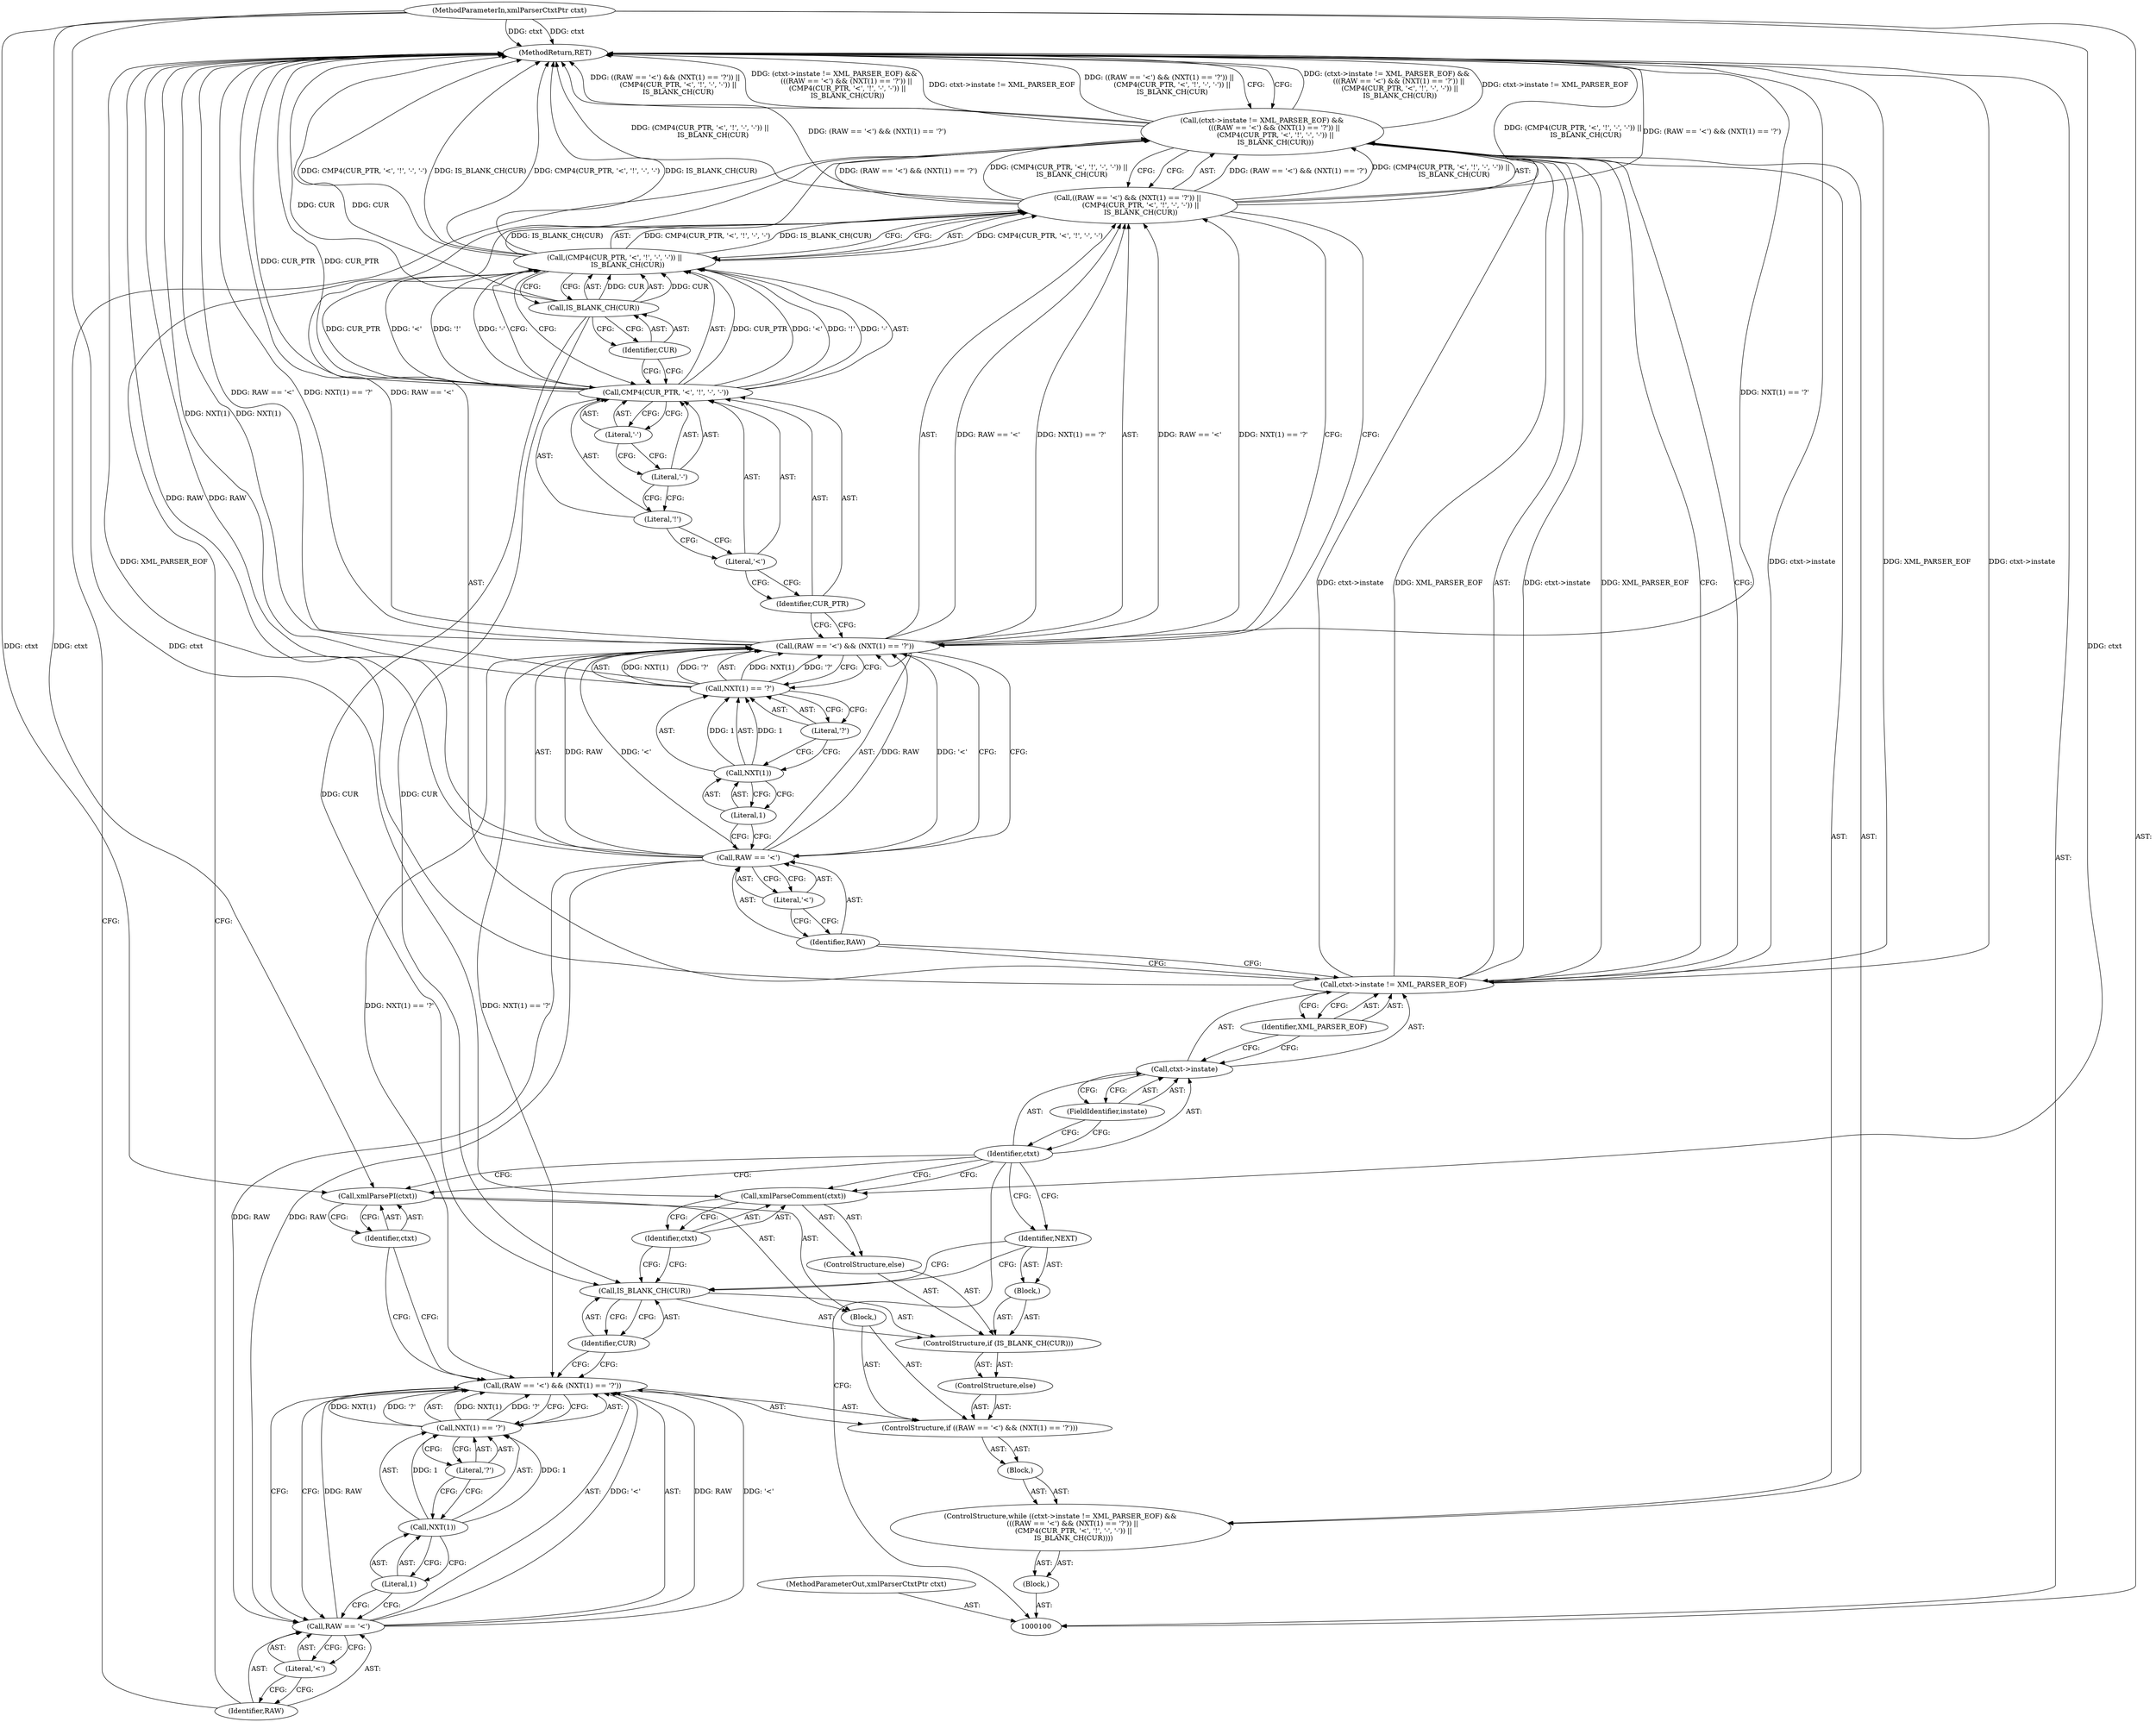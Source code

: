 digraph "0_Chrome_d0947db40187f4708c58e64cbd6013faf9eddeed_24" {
"1000150" [label="(MethodReturn,RET)"];
"1000101" [label="(MethodParameterIn,xmlParserCtxtPtr ctxt)"];
"1000206" [label="(MethodParameterOut,xmlParserCtxtPtr ctxt)"];
"1000102" [label="(Block,)"];
"1000147" [label="(ControlStructure,else)"];
"1000149" [label="(Identifier,ctxt)"];
"1000148" [label="(Call,xmlParseComment(ctxt))"];
"1000104" [label="(Call,(ctxt->instate != XML_PARSER_EOF) &&\n           (((RAW == '<') && (NXT(1) == '?')) ||\n            (CMP4(CUR_PTR, '<', '!', '-', '-')) ||\n            IS_BLANK_CH(CUR)))"];
"1000105" [label="(Call,ctxt->instate != XML_PARSER_EOF)"];
"1000106" [label="(Call,ctxt->instate)"];
"1000107" [label="(Identifier,ctxt)"];
"1000108" [label="(FieldIdentifier,instate)"];
"1000109" [label="(Identifier,XML_PARSER_EOF)"];
"1000103" [label="(ControlStructure,while ((ctxt->instate != XML_PARSER_EOF) &&\n           (((RAW == '<') && (NXT(1) == '?')) ||\n            (CMP4(CUR_PTR, '<', '!', '-', '-')) ||\n            IS_BLANK_CH(CUR))))"];
"1000110" [label="(Call,((RAW == '<') && (NXT(1) == '?')) ||\n            (CMP4(CUR_PTR, '<', '!', '-', '-')) ||\n            IS_BLANK_CH(CUR))"];
"1000111" [label="(Call,(RAW == '<') && (NXT(1) == '?'))"];
"1000112" [label="(Call,RAW == '<')"];
"1000113" [label="(Identifier,RAW)"];
"1000114" [label="(Literal,'<')"];
"1000115" [label="(Call,NXT(1) == '?')"];
"1000116" [label="(Call,NXT(1))"];
"1000117" [label="(Literal,1)"];
"1000118" [label="(Literal,'?')"];
"1000119" [label="(Call,(CMP4(CUR_PTR, '<', '!', '-', '-')) ||\n            IS_BLANK_CH(CUR))"];
"1000120" [label="(Call,CMP4(CUR_PTR, '<', '!', '-', '-'))"];
"1000121" [label="(Identifier,CUR_PTR)"];
"1000122" [label="(Literal,'<')"];
"1000123" [label="(Literal,'!')"];
"1000124" [label="(Literal,'-')"];
"1000125" [label="(Literal,'-')"];
"1000126" [label="(Call,IS_BLANK_CH(CUR))"];
"1000127" [label="(Identifier,CUR)"];
"1000128" [label="(Block,)"];
"1000130" [label="(Call,(RAW == '<') && (NXT(1) == '?'))"];
"1000131" [label="(Call,RAW == '<')"];
"1000132" [label="(Identifier,RAW)"];
"1000133" [label="(Literal,'<')"];
"1000134" [label="(Call,NXT(1) == '?')"];
"1000135" [label="(Call,NXT(1))"];
"1000136" [label="(Literal,1)"];
"1000137" [label="(Literal,'?')"];
"1000138" [label="(Block,)"];
"1000129" [label="(ControlStructure,if ((RAW == '<') && (NXT(1) == '?')))"];
"1000140" [label="(Identifier,ctxt)"];
"1000139" [label="(Call,xmlParsePI(ctxt))"];
"1000143" [label="(Call,IS_BLANK_CH(CUR))"];
"1000144" [label="(Identifier,CUR)"];
"1000145" [label="(Block,)"];
"1000141" [label="(ControlStructure,else)"];
"1000142" [label="(ControlStructure,if (IS_BLANK_CH(CUR)))"];
"1000146" [label="(Identifier,NEXT)"];
"1000150" -> "1000100"  [label="AST: "];
"1000150" -> "1000104"  [label="CFG: "];
"1000119" -> "1000150"  [label="DDG: IS_BLANK_CH(CUR)"];
"1000119" -> "1000150"  [label="DDG: CMP4(CUR_PTR, '<', '!', '-', '-')"];
"1000104" -> "1000150"  [label="DDG: (ctxt->instate != XML_PARSER_EOF) &&\n           (((RAW == '<') && (NXT(1) == '?')) ||\n            (CMP4(CUR_PTR, '<', '!', '-', '-')) ||\n            IS_BLANK_CH(CUR))"];
"1000104" -> "1000150"  [label="DDG: ctxt->instate != XML_PARSER_EOF"];
"1000104" -> "1000150"  [label="DDG: ((RAW == '<') && (NXT(1) == '?')) ||\n            (CMP4(CUR_PTR, '<', '!', '-', '-')) ||\n            IS_BLANK_CH(CUR)"];
"1000126" -> "1000150"  [label="DDG: CUR"];
"1000111" -> "1000150"  [label="DDG: RAW == '<'"];
"1000111" -> "1000150"  [label="DDG: NXT(1) == '?'"];
"1000110" -> "1000150"  [label="DDG: (CMP4(CUR_PTR, '<', '!', '-', '-')) ||\n            IS_BLANK_CH(CUR)"];
"1000110" -> "1000150"  [label="DDG: (RAW == '<') && (NXT(1) == '?')"];
"1000120" -> "1000150"  [label="DDG: CUR_PTR"];
"1000112" -> "1000150"  [label="DDG: RAW"];
"1000101" -> "1000150"  [label="DDG: ctxt"];
"1000115" -> "1000150"  [label="DDG: NXT(1)"];
"1000105" -> "1000150"  [label="DDG: ctxt->instate"];
"1000105" -> "1000150"  [label="DDG: XML_PARSER_EOF"];
"1000101" -> "1000100"  [label="AST: "];
"1000101" -> "1000150"  [label="DDG: ctxt"];
"1000101" -> "1000139"  [label="DDG: ctxt"];
"1000101" -> "1000148"  [label="DDG: ctxt"];
"1000206" -> "1000100"  [label="AST: "];
"1000102" -> "1000100"  [label="AST: "];
"1000103" -> "1000102"  [label="AST: "];
"1000147" -> "1000142"  [label="AST: "];
"1000148" -> "1000147"  [label="AST: "];
"1000149" -> "1000148"  [label="AST: "];
"1000149" -> "1000143"  [label="CFG: "];
"1000148" -> "1000149"  [label="CFG: "];
"1000148" -> "1000147"  [label="AST: "];
"1000148" -> "1000149"  [label="CFG: "];
"1000149" -> "1000148"  [label="AST: "];
"1000107" -> "1000148"  [label="CFG: "];
"1000101" -> "1000148"  [label="DDG: ctxt"];
"1000104" -> "1000103"  [label="AST: "];
"1000104" -> "1000105"  [label="CFG: "];
"1000104" -> "1000110"  [label="CFG: "];
"1000105" -> "1000104"  [label="AST: "];
"1000110" -> "1000104"  [label="AST: "];
"1000132" -> "1000104"  [label="CFG: "];
"1000150" -> "1000104"  [label="CFG: "];
"1000104" -> "1000150"  [label="DDG: (ctxt->instate != XML_PARSER_EOF) &&\n           (((RAW == '<') && (NXT(1) == '?')) ||\n            (CMP4(CUR_PTR, '<', '!', '-', '-')) ||\n            IS_BLANK_CH(CUR))"];
"1000104" -> "1000150"  [label="DDG: ctxt->instate != XML_PARSER_EOF"];
"1000104" -> "1000150"  [label="DDG: ((RAW == '<') && (NXT(1) == '?')) ||\n            (CMP4(CUR_PTR, '<', '!', '-', '-')) ||\n            IS_BLANK_CH(CUR)"];
"1000105" -> "1000104"  [label="DDG: ctxt->instate"];
"1000105" -> "1000104"  [label="DDG: XML_PARSER_EOF"];
"1000110" -> "1000104"  [label="DDG: (RAW == '<') && (NXT(1) == '?')"];
"1000110" -> "1000104"  [label="DDG: (CMP4(CUR_PTR, '<', '!', '-', '-')) ||\n            IS_BLANK_CH(CUR)"];
"1000105" -> "1000104"  [label="AST: "];
"1000105" -> "1000109"  [label="CFG: "];
"1000106" -> "1000105"  [label="AST: "];
"1000109" -> "1000105"  [label="AST: "];
"1000113" -> "1000105"  [label="CFG: "];
"1000104" -> "1000105"  [label="CFG: "];
"1000105" -> "1000150"  [label="DDG: ctxt->instate"];
"1000105" -> "1000150"  [label="DDG: XML_PARSER_EOF"];
"1000105" -> "1000104"  [label="DDG: ctxt->instate"];
"1000105" -> "1000104"  [label="DDG: XML_PARSER_EOF"];
"1000106" -> "1000105"  [label="AST: "];
"1000106" -> "1000108"  [label="CFG: "];
"1000107" -> "1000106"  [label="AST: "];
"1000108" -> "1000106"  [label="AST: "];
"1000109" -> "1000106"  [label="CFG: "];
"1000107" -> "1000106"  [label="AST: "];
"1000107" -> "1000139"  [label="CFG: "];
"1000107" -> "1000146"  [label="CFG: "];
"1000107" -> "1000148"  [label="CFG: "];
"1000107" -> "1000100"  [label="CFG: "];
"1000108" -> "1000107"  [label="CFG: "];
"1000108" -> "1000106"  [label="AST: "];
"1000108" -> "1000107"  [label="CFG: "];
"1000106" -> "1000108"  [label="CFG: "];
"1000109" -> "1000105"  [label="AST: "];
"1000109" -> "1000106"  [label="CFG: "];
"1000105" -> "1000109"  [label="CFG: "];
"1000103" -> "1000102"  [label="AST: "];
"1000104" -> "1000103"  [label="AST: "];
"1000128" -> "1000103"  [label="AST: "];
"1000110" -> "1000104"  [label="AST: "];
"1000110" -> "1000111"  [label="CFG: "];
"1000110" -> "1000119"  [label="CFG: "];
"1000111" -> "1000110"  [label="AST: "];
"1000119" -> "1000110"  [label="AST: "];
"1000104" -> "1000110"  [label="CFG: "];
"1000110" -> "1000150"  [label="DDG: (CMP4(CUR_PTR, '<', '!', '-', '-')) ||\n            IS_BLANK_CH(CUR)"];
"1000110" -> "1000150"  [label="DDG: (RAW == '<') && (NXT(1) == '?')"];
"1000110" -> "1000104"  [label="DDG: (RAW == '<') && (NXT(1) == '?')"];
"1000110" -> "1000104"  [label="DDG: (CMP4(CUR_PTR, '<', '!', '-', '-')) ||\n            IS_BLANK_CH(CUR)"];
"1000111" -> "1000110"  [label="DDG: RAW == '<'"];
"1000111" -> "1000110"  [label="DDG: NXT(1) == '?'"];
"1000119" -> "1000110"  [label="DDG: CMP4(CUR_PTR, '<', '!', '-', '-')"];
"1000119" -> "1000110"  [label="DDG: IS_BLANK_CH(CUR)"];
"1000111" -> "1000110"  [label="AST: "];
"1000111" -> "1000112"  [label="CFG: "];
"1000111" -> "1000115"  [label="CFG: "];
"1000112" -> "1000111"  [label="AST: "];
"1000115" -> "1000111"  [label="AST: "];
"1000121" -> "1000111"  [label="CFG: "];
"1000110" -> "1000111"  [label="CFG: "];
"1000111" -> "1000150"  [label="DDG: RAW == '<'"];
"1000111" -> "1000150"  [label="DDG: NXT(1) == '?'"];
"1000111" -> "1000110"  [label="DDG: RAW == '<'"];
"1000111" -> "1000110"  [label="DDG: NXT(1) == '?'"];
"1000112" -> "1000111"  [label="DDG: RAW"];
"1000112" -> "1000111"  [label="DDG: '<'"];
"1000115" -> "1000111"  [label="DDG: NXT(1)"];
"1000115" -> "1000111"  [label="DDG: '?'"];
"1000111" -> "1000130"  [label="DDG: NXT(1) == '?'"];
"1000112" -> "1000111"  [label="AST: "];
"1000112" -> "1000114"  [label="CFG: "];
"1000113" -> "1000112"  [label="AST: "];
"1000114" -> "1000112"  [label="AST: "];
"1000117" -> "1000112"  [label="CFG: "];
"1000111" -> "1000112"  [label="CFG: "];
"1000112" -> "1000150"  [label="DDG: RAW"];
"1000112" -> "1000111"  [label="DDG: RAW"];
"1000112" -> "1000111"  [label="DDG: '<'"];
"1000112" -> "1000131"  [label="DDG: RAW"];
"1000113" -> "1000112"  [label="AST: "];
"1000113" -> "1000105"  [label="CFG: "];
"1000114" -> "1000113"  [label="CFG: "];
"1000114" -> "1000112"  [label="AST: "];
"1000114" -> "1000113"  [label="CFG: "];
"1000112" -> "1000114"  [label="CFG: "];
"1000115" -> "1000111"  [label="AST: "];
"1000115" -> "1000118"  [label="CFG: "];
"1000116" -> "1000115"  [label="AST: "];
"1000118" -> "1000115"  [label="AST: "];
"1000111" -> "1000115"  [label="CFG: "];
"1000115" -> "1000150"  [label="DDG: NXT(1)"];
"1000115" -> "1000111"  [label="DDG: NXT(1)"];
"1000115" -> "1000111"  [label="DDG: '?'"];
"1000116" -> "1000115"  [label="DDG: 1"];
"1000116" -> "1000115"  [label="AST: "];
"1000116" -> "1000117"  [label="CFG: "];
"1000117" -> "1000116"  [label="AST: "];
"1000118" -> "1000116"  [label="CFG: "];
"1000116" -> "1000115"  [label="DDG: 1"];
"1000117" -> "1000116"  [label="AST: "];
"1000117" -> "1000112"  [label="CFG: "];
"1000116" -> "1000117"  [label="CFG: "];
"1000118" -> "1000115"  [label="AST: "];
"1000118" -> "1000116"  [label="CFG: "];
"1000115" -> "1000118"  [label="CFG: "];
"1000119" -> "1000110"  [label="AST: "];
"1000119" -> "1000120"  [label="CFG: "];
"1000119" -> "1000126"  [label="CFG: "];
"1000120" -> "1000119"  [label="AST: "];
"1000126" -> "1000119"  [label="AST: "];
"1000110" -> "1000119"  [label="CFG: "];
"1000119" -> "1000150"  [label="DDG: IS_BLANK_CH(CUR)"];
"1000119" -> "1000150"  [label="DDG: CMP4(CUR_PTR, '<', '!', '-', '-')"];
"1000119" -> "1000110"  [label="DDG: CMP4(CUR_PTR, '<', '!', '-', '-')"];
"1000119" -> "1000110"  [label="DDG: IS_BLANK_CH(CUR)"];
"1000120" -> "1000119"  [label="DDG: CUR_PTR"];
"1000120" -> "1000119"  [label="DDG: '<'"];
"1000120" -> "1000119"  [label="DDG: '!'"];
"1000120" -> "1000119"  [label="DDG: '-'"];
"1000126" -> "1000119"  [label="DDG: CUR"];
"1000120" -> "1000119"  [label="AST: "];
"1000120" -> "1000125"  [label="CFG: "];
"1000121" -> "1000120"  [label="AST: "];
"1000122" -> "1000120"  [label="AST: "];
"1000123" -> "1000120"  [label="AST: "];
"1000124" -> "1000120"  [label="AST: "];
"1000125" -> "1000120"  [label="AST: "];
"1000127" -> "1000120"  [label="CFG: "];
"1000119" -> "1000120"  [label="CFG: "];
"1000120" -> "1000150"  [label="DDG: CUR_PTR"];
"1000120" -> "1000119"  [label="DDG: CUR_PTR"];
"1000120" -> "1000119"  [label="DDG: '<'"];
"1000120" -> "1000119"  [label="DDG: '!'"];
"1000120" -> "1000119"  [label="DDG: '-'"];
"1000121" -> "1000120"  [label="AST: "];
"1000121" -> "1000111"  [label="CFG: "];
"1000122" -> "1000121"  [label="CFG: "];
"1000122" -> "1000120"  [label="AST: "];
"1000122" -> "1000121"  [label="CFG: "];
"1000123" -> "1000122"  [label="CFG: "];
"1000123" -> "1000120"  [label="AST: "];
"1000123" -> "1000122"  [label="CFG: "];
"1000124" -> "1000123"  [label="CFG: "];
"1000124" -> "1000120"  [label="AST: "];
"1000124" -> "1000123"  [label="CFG: "];
"1000125" -> "1000124"  [label="CFG: "];
"1000125" -> "1000120"  [label="AST: "];
"1000125" -> "1000124"  [label="CFG: "];
"1000120" -> "1000125"  [label="CFG: "];
"1000126" -> "1000119"  [label="AST: "];
"1000126" -> "1000127"  [label="CFG: "];
"1000127" -> "1000126"  [label="AST: "];
"1000119" -> "1000126"  [label="CFG: "];
"1000126" -> "1000150"  [label="DDG: CUR"];
"1000126" -> "1000119"  [label="DDG: CUR"];
"1000126" -> "1000143"  [label="DDG: CUR"];
"1000127" -> "1000126"  [label="AST: "];
"1000127" -> "1000120"  [label="CFG: "];
"1000126" -> "1000127"  [label="CFG: "];
"1000128" -> "1000103"  [label="AST: "];
"1000129" -> "1000128"  [label="AST: "];
"1000130" -> "1000129"  [label="AST: "];
"1000130" -> "1000131"  [label="CFG: "];
"1000130" -> "1000134"  [label="CFG: "];
"1000131" -> "1000130"  [label="AST: "];
"1000134" -> "1000130"  [label="AST: "];
"1000140" -> "1000130"  [label="CFG: "];
"1000144" -> "1000130"  [label="CFG: "];
"1000131" -> "1000130"  [label="DDG: RAW"];
"1000131" -> "1000130"  [label="DDG: '<'"];
"1000134" -> "1000130"  [label="DDG: NXT(1)"];
"1000134" -> "1000130"  [label="DDG: '?'"];
"1000111" -> "1000130"  [label="DDG: NXT(1) == '?'"];
"1000131" -> "1000130"  [label="AST: "];
"1000131" -> "1000133"  [label="CFG: "];
"1000132" -> "1000131"  [label="AST: "];
"1000133" -> "1000131"  [label="AST: "];
"1000136" -> "1000131"  [label="CFG: "];
"1000130" -> "1000131"  [label="CFG: "];
"1000131" -> "1000130"  [label="DDG: RAW"];
"1000131" -> "1000130"  [label="DDG: '<'"];
"1000112" -> "1000131"  [label="DDG: RAW"];
"1000132" -> "1000131"  [label="AST: "];
"1000132" -> "1000104"  [label="CFG: "];
"1000133" -> "1000132"  [label="CFG: "];
"1000133" -> "1000131"  [label="AST: "];
"1000133" -> "1000132"  [label="CFG: "];
"1000131" -> "1000133"  [label="CFG: "];
"1000134" -> "1000130"  [label="AST: "];
"1000134" -> "1000137"  [label="CFG: "];
"1000135" -> "1000134"  [label="AST: "];
"1000137" -> "1000134"  [label="AST: "];
"1000130" -> "1000134"  [label="CFG: "];
"1000134" -> "1000130"  [label="DDG: NXT(1)"];
"1000134" -> "1000130"  [label="DDG: '?'"];
"1000135" -> "1000134"  [label="DDG: 1"];
"1000135" -> "1000134"  [label="AST: "];
"1000135" -> "1000136"  [label="CFG: "];
"1000136" -> "1000135"  [label="AST: "];
"1000137" -> "1000135"  [label="CFG: "];
"1000135" -> "1000134"  [label="DDG: 1"];
"1000136" -> "1000135"  [label="AST: "];
"1000136" -> "1000131"  [label="CFG: "];
"1000135" -> "1000136"  [label="CFG: "];
"1000137" -> "1000134"  [label="AST: "];
"1000137" -> "1000135"  [label="CFG: "];
"1000134" -> "1000137"  [label="CFG: "];
"1000138" -> "1000129"  [label="AST: "];
"1000139" -> "1000138"  [label="AST: "];
"1000129" -> "1000128"  [label="AST: "];
"1000130" -> "1000129"  [label="AST: "];
"1000138" -> "1000129"  [label="AST: "];
"1000141" -> "1000129"  [label="AST: "];
"1000140" -> "1000139"  [label="AST: "];
"1000140" -> "1000130"  [label="CFG: "];
"1000139" -> "1000140"  [label="CFG: "];
"1000139" -> "1000138"  [label="AST: "];
"1000139" -> "1000140"  [label="CFG: "];
"1000140" -> "1000139"  [label="AST: "];
"1000107" -> "1000139"  [label="CFG: "];
"1000101" -> "1000139"  [label="DDG: ctxt"];
"1000143" -> "1000142"  [label="AST: "];
"1000143" -> "1000144"  [label="CFG: "];
"1000144" -> "1000143"  [label="AST: "];
"1000146" -> "1000143"  [label="CFG: "];
"1000149" -> "1000143"  [label="CFG: "];
"1000126" -> "1000143"  [label="DDG: CUR"];
"1000144" -> "1000143"  [label="AST: "];
"1000144" -> "1000130"  [label="CFG: "];
"1000143" -> "1000144"  [label="CFG: "];
"1000145" -> "1000142"  [label="AST: "];
"1000146" -> "1000145"  [label="AST: "];
"1000141" -> "1000129"  [label="AST: "];
"1000142" -> "1000141"  [label="AST: "];
"1000142" -> "1000141"  [label="AST: "];
"1000143" -> "1000142"  [label="AST: "];
"1000145" -> "1000142"  [label="AST: "];
"1000147" -> "1000142"  [label="AST: "];
"1000146" -> "1000145"  [label="AST: "];
"1000146" -> "1000143"  [label="CFG: "];
"1000107" -> "1000146"  [label="CFG: "];
}

